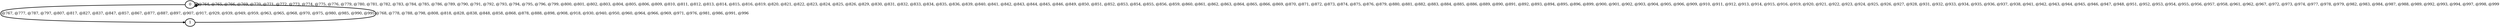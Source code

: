 digraph G {
        node [style=rounded, penwidth=3, fontsize=20, shape=oval];
        "0" -> "0" [label="@764, @765, @766, @769, @770, @771, @772, @773, @774, @775, @776, @779, @780, @781, @782, @783, @784, @785, @786, @789, @790, @791, @792, @793, @794, @795, @796, @799, @800, @801, @802, @803, @804, @805, @806, @809, @810, @811, @812, @813, @814, @815, @816, @819, @820, @821, @822, @823, @824, @825, @826, @829, @830, @831, @832, @833, @834, @835, @836, @839, @840, @841, @842, @843, @844, @845, @846, @849, @850, @851, @852, @853, @854, @855, @856, @859, @860, @861, @862, @863, @864, @865, @866, @869, @870, @871, @872, @873, @874, @875, @876, @879, @880, @881, @882, @883, @884, @885, @886, @889, @890, @891, @892, @893, @894, @895, @896, @899, @900, @901, @902, @903, @904, @905, @906, @909, @910, @911, @912, @913, @914, @915, @916, @919, @920, @921, @922, @923, @924, @925, @926, @927, @928, @931, @932, @933, @934, @935, @936, @937, @938, @941, @942, @943, @944, @945, @946, @947, @948, @951, @952, @953, @954, @955, @956, @957, @958, @961, @962, @967, @972, @973, @974, @977, @978, @979, @982, @983, @984, @987, @988, @989, @992, @993, @994, @997, @998, @999", color=black,arrowsize=1,style=bold,penwidth=3,fontsize=20];
"0" -> "1" [label="@767, @777, @787, @797, @807, @817, @827, @837, @847, @857, @867, @877, @887, @897, @907, @917, @929, @939, @949, @959, @963, @965, @968, @970, @975, @980, @985, @990, @995", color=black,arrowsize=1,style=bold,penwidth=3,fontsize=20];
"1" -> "0" [label="@768, @778, @788, @798, @808, @818, @828, @838, @848, @858, @868, @878, @888, @898, @908, @918, @930, @940, @950, @960, @964, @966, @969, @971, @976, @981, @986, @991, @996", color=black,arrowsize=1,style=bold,penwidth=3,fontsize=20];
}
